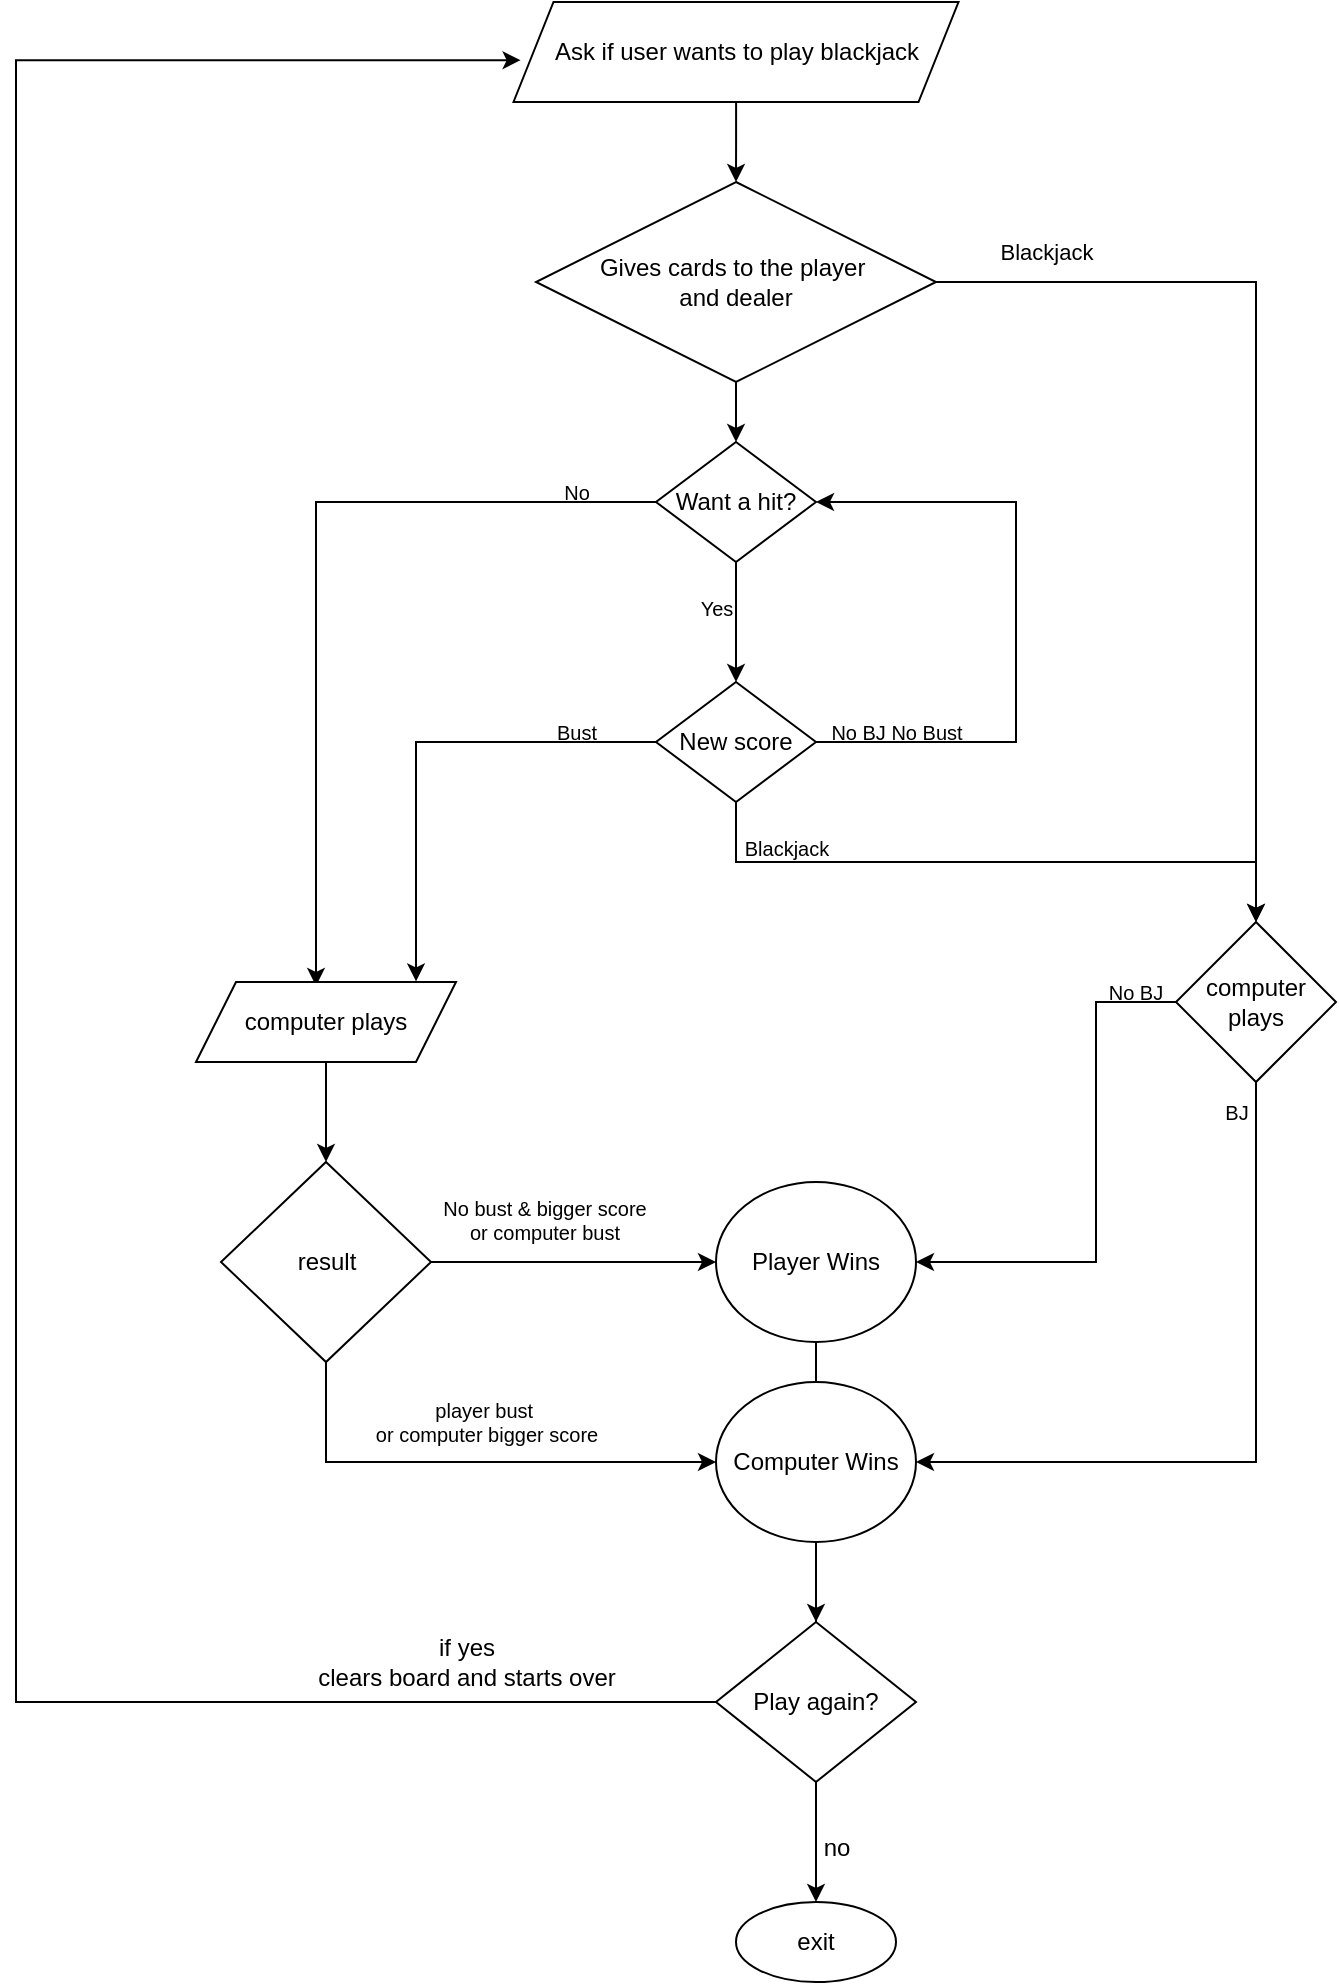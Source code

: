 <mxfile version="24.5.2" type="device">
  <diagram id="C5RBs43oDa-KdzZeNtuy" name="Page-1">
    <mxGraphModel dx="1441" dy="774" grid="1" gridSize="10" guides="1" tooltips="1" connect="1" arrows="1" fold="1" page="1" pageScale="1" pageWidth="827" pageHeight="1169" math="0" shadow="0">
      <root>
        <mxCell id="WIyWlLk6GJQsqaUBKTNV-0" />
        <mxCell id="WIyWlLk6GJQsqaUBKTNV-1" parent="WIyWlLk6GJQsqaUBKTNV-0" />
        <mxCell id="sp90wpKaiCy66JCtnqwI-14" style="edgeStyle=orthogonalEdgeStyle;rounded=0;orthogonalLoop=1;jettySize=auto;html=1;entryX=0.5;entryY=0;entryDx=0;entryDy=0;" edge="1" parent="WIyWlLk6GJQsqaUBKTNV-1" source="sp90wpKaiCy66JCtnqwI-7" target="sp90wpKaiCy66JCtnqwI-13">
          <mxGeometry relative="1" as="geometry" />
        </mxCell>
        <mxCell id="sp90wpKaiCy66JCtnqwI-7" value="Ask if user wants to play blackjack" style="shape=parallelogram;perimeter=parallelogramPerimeter;whiteSpace=wrap;html=1;fixedSize=1;" vertex="1" parent="WIyWlLk6GJQsqaUBKTNV-1">
          <mxGeometry x="318.75" y="90" width="222.5" height="50" as="geometry" />
        </mxCell>
        <mxCell id="sp90wpKaiCy66JCtnqwI-15" style="edgeStyle=orthogonalEdgeStyle;rounded=0;orthogonalLoop=1;jettySize=auto;html=1;entryX=0.5;entryY=0;entryDx=0;entryDy=0;" edge="1" parent="WIyWlLk6GJQsqaUBKTNV-1" source="sp90wpKaiCy66JCtnqwI-13" target="sp90wpKaiCy66JCtnqwI-66">
          <mxGeometry relative="1" as="geometry">
            <mxPoint x="690" y="490" as="targetPoint" />
            <Array as="points">
              <mxPoint x="690" y="230" />
            </Array>
          </mxGeometry>
        </mxCell>
        <mxCell id="sp90wpKaiCy66JCtnqwI-19" style="edgeStyle=orthogonalEdgeStyle;rounded=0;orthogonalLoop=1;jettySize=auto;html=1;entryX=0.5;entryY=0;entryDx=0;entryDy=0;" edge="1" parent="WIyWlLk6GJQsqaUBKTNV-1" source="sp90wpKaiCy66JCtnqwI-13" target="sp90wpKaiCy66JCtnqwI-26">
          <mxGeometry relative="1" as="geometry">
            <mxPoint x="430.04" y="318.68" as="targetPoint" />
            <Array as="points" />
          </mxGeometry>
        </mxCell>
        <mxCell id="sp90wpKaiCy66JCtnqwI-13" value="Gives cards to the player&amp;nbsp;&lt;div&gt;and dealer&lt;/div&gt;" style="rhombus;whiteSpace=wrap;html=1;" vertex="1" parent="WIyWlLk6GJQsqaUBKTNV-1">
          <mxGeometry x="330" y="180" width="200" height="100" as="geometry" />
        </mxCell>
        <mxCell id="sp90wpKaiCy66JCtnqwI-16" value="Blackjack" style="text;html=1;align=center;verticalAlign=middle;resizable=0;points=[];autosize=1;strokeColor=none;fillColor=none;fontSize=11;" vertex="1" parent="WIyWlLk6GJQsqaUBKTNV-1">
          <mxGeometry x="550" y="200" width="70" height="30" as="geometry" />
        </mxCell>
        <mxCell id="sp90wpKaiCy66JCtnqwI-31" style="edgeStyle=orthogonalEdgeStyle;rounded=0;orthogonalLoop=1;jettySize=auto;html=1;entryX=0.456;entryY=0.039;entryDx=0;entryDy=0;entryPerimeter=0;" edge="1" parent="WIyWlLk6GJQsqaUBKTNV-1" source="sp90wpKaiCy66JCtnqwI-26" target="sp90wpKaiCy66JCtnqwI-75">
          <mxGeometry relative="1" as="geometry">
            <mxPoint x="270" y="580" as="targetPoint" />
            <Array as="points">
              <mxPoint x="220" y="340" />
              <mxPoint x="220" y="582" />
              <mxPoint x="219" y="582" />
            </Array>
          </mxGeometry>
        </mxCell>
        <mxCell id="sp90wpKaiCy66JCtnqwI-32" style="edgeStyle=orthogonalEdgeStyle;rounded=0;orthogonalLoop=1;jettySize=auto;html=1;entryX=0.5;entryY=0;entryDx=0;entryDy=0;" edge="1" parent="WIyWlLk6GJQsqaUBKTNV-1" source="sp90wpKaiCy66JCtnqwI-26" target="sp90wpKaiCy66JCtnqwI-58">
          <mxGeometry relative="1" as="geometry">
            <mxPoint x="430" y="420" as="targetPoint" />
            <Array as="points" />
          </mxGeometry>
        </mxCell>
        <mxCell id="sp90wpKaiCy66JCtnqwI-26" value="Want a hit?" style="rhombus;whiteSpace=wrap;html=1;fontSize=12;align=center;" vertex="1" parent="WIyWlLk6GJQsqaUBKTNV-1">
          <mxGeometry x="390" y="310" width="80" height="60" as="geometry" />
        </mxCell>
        <mxCell id="sp90wpKaiCy66JCtnqwI-28" value="No" style="text;html=1;align=center;verticalAlign=middle;resizable=0;points=[];autosize=1;strokeColor=none;fillColor=none;fontSize=10;" vertex="1" parent="WIyWlLk6GJQsqaUBKTNV-1">
          <mxGeometry x="330" y="320" width="40" height="30" as="geometry" />
        </mxCell>
        <mxCell id="sp90wpKaiCy66JCtnqwI-33" value="Yes" style="text;html=1;align=center;verticalAlign=middle;resizable=0;points=[];autosize=1;strokeColor=none;fillColor=none;fontSize=10;" vertex="1" parent="WIyWlLk6GJQsqaUBKTNV-1">
          <mxGeometry x="400" y="378" width="40" height="30" as="geometry" />
        </mxCell>
        <mxCell id="sp90wpKaiCy66JCtnqwI-60" style="edgeStyle=orthogonalEdgeStyle;rounded=0;orthogonalLoop=1;jettySize=auto;html=1;entryX=0.843;entryY=-0.007;entryDx=0;entryDy=0;entryPerimeter=0;" edge="1" parent="WIyWlLk6GJQsqaUBKTNV-1" source="sp90wpKaiCy66JCtnqwI-58" target="sp90wpKaiCy66JCtnqwI-75">
          <mxGeometry relative="1" as="geometry">
            <mxPoint x="320" y="580" as="targetPoint" />
            <Array as="points">
              <mxPoint x="270" y="460" />
              <mxPoint x="270" y="580" />
            </Array>
          </mxGeometry>
        </mxCell>
        <mxCell id="sp90wpKaiCy66JCtnqwI-61" style="edgeStyle=orthogonalEdgeStyle;rounded=0;orthogonalLoop=1;jettySize=auto;html=1;entryX=1;entryY=0.5;entryDx=0;entryDy=0;" edge="1" parent="WIyWlLk6GJQsqaUBKTNV-1" source="sp90wpKaiCy66JCtnqwI-58" target="sp90wpKaiCy66JCtnqwI-26">
          <mxGeometry relative="1" as="geometry">
            <Array as="points">
              <mxPoint x="570" y="460" />
              <mxPoint x="570" y="340" />
            </Array>
          </mxGeometry>
        </mxCell>
        <mxCell id="sp90wpKaiCy66JCtnqwI-63" style="edgeStyle=orthogonalEdgeStyle;rounded=0;orthogonalLoop=1;jettySize=auto;html=1;exitX=0.5;exitY=1;exitDx=0;exitDy=0;entryX=0.5;entryY=0;entryDx=0;entryDy=0;" edge="1" parent="WIyWlLk6GJQsqaUBKTNV-1" target="sp90wpKaiCy66JCtnqwI-66">
          <mxGeometry relative="1" as="geometry">
            <mxPoint x="690" y="540" as="targetPoint" />
            <mxPoint x="430" y="470" as="sourcePoint" />
            <Array as="points">
              <mxPoint x="430" y="520" />
              <mxPoint x="690" y="520" />
            </Array>
          </mxGeometry>
        </mxCell>
        <mxCell id="sp90wpKaiCy66JCtnqwI-58" value="New score" style="rhombus;whiteSpace=wrap;html=1;" vertex="1" parent="WIyWlLk6GJQsqaUBKTNV-1">
          <mxGeometry x="390" y="430" width="80" height="60" as="geometry" />
        </mxCell>
        <mxCell id="sp90wpKaiCy66JCtnqwI-62" value="No BJ No&amp;nbsp;&lt;span style=&quot;background-color: initial;&quot;&gt;Bust&lt;/span&gt;" style="text;html=1;align=center;verticalAlign=middle;resizable=0;points=[];autosize=1;strokeColor=none;fillColor=none;fontSize=10;" vertex="1" parent="WIyWlLk6GJQsqaUBKTNV-1">
          <mxGeometry x="465" y="440" width="90" height="30" as="geometry" />
        </mxCell>
        <mxCell id="sp90wpKaiCy66JCtnqwI-64" value="&lt;font style=&quot;font-size: 10px;&quot;&gt;Blackjack&lt;/font&gt;" style="text;html=1;align=center;verticalAlign=middle;resizable=0;points=[];autosize=1;strokeColor=none;fillColor=none;" vertex="1" parent="WIyWlLk6GJQsqaUBKTNV-1">
          <mxGeometry x="420" y="498" width="70" height="30" as="geometry" />
        </mxCell>
        <mxCell id="sp90wpKaiCy66JCtnqwI-65" value="&lt;font style=&quot;font-size: 10px;&quot;&gt;Bust&lt;/font&gt;" style="text;html=1;align=center;verticalAlign=middle;resizable=0;points=[];autosize=1;strokeColor=none;fillColor=none;fontSize=10;" vertex="1" parent="WIyWlLk6GJQsqaUBKTNV-1">
          <mxGeometry x="330" y="440" width="40" height="30" as="geometry" />
        </mxCell>
        <mxCell id="sp90wpKaiCy66JCtnqwI-68" style="edgeStyle=orthogonalEdgeStyle;rounded=0;orthogonalLoop=1;jettySize=auto;html=1;entryX=1;entryY=0.5;entryDx=0;entryDy=0;" edge="1" parent="WIyWlLk6GJQsqaUBKTNV-1" source="sp90wpKaiCy66JCtnqwI-66" target="sp90wpKaiCy66JCtnqwI-72">
          <mxGeometry relative="1" as="geometry">
            <mxPoint x="610" y="700" as="targetPoint" />
            <Array as="points">
              <mxPoint x="610" y="590" />
              <mxPoint x="610" y="720" />
            </Array>
          </mxGeometry>
        </mxCell>
        <mxCell id="sp90wpKaiCy66JCtnqwI-69" style="edgeStyle=orthogonalEdgeStyle;rounded=0;orthogonalLoop=1;jettySize=auto;html=1;entryX=1;entryY=0.5;entryDx=0;entryDy=0;exitX=0.5;exitY=1;exitDx=0;exitDy=0;" edge="1" parent="WIyWlLk6GJQsqaUBKTNV-1" source="sp90wpKaiCy66JCtnqwI-66" target="sp90wpKaiCy66JCtnqwI-73">
          <mxGeometry relative="1" as="geometry">
            <mxPoint x="770" y="700" as="targetPoint" />
            <Array as="points">
              <mxPoint x="690" y="820" />
            </Array>
          </mxGeometry>
        </mxCell>
        <mxCell id="sp90wpKaiCy66JCtnqwI-66" value="computer plays" style="rhombus;whiteSpace=wrap;html=1;" vertex="1" parent="WIyWlLk6GJQsqaUBKTNV-1">
          <mxGeometry x="650" y="550" width="80" height="80" as="geometry" />
        </mxCell>
        <mxCell id="sp90wpKaiCy66JCtnqwI-70" value="No BJ" style="text;html=1;align=center;verticalAlign=middle;whiteSpace=wrap;rounded=0;fontSize=10;" vertex="1" parent="WIyWlLk6GJQsqaUBKTNV-1">
          <mxGeometry x="600" y="570" width="60" height="30" as="geometry" />
        </mxCell>
        <mxCell id="sp90wpKaiCy66JCtnqwI-71" value="BJ" style="text;html=1;align=center;verticalAlign=middle;resizable=0;points=[];autosize=1;strokeColor=none;fillColor=none;fontSize=10;" vertex="1" parent="WIyWlLk6GJQsqaUBKTNV-1">
          <mxGeometry x="660" y="630" width="40" height="30" as="geometry" />
        </mxCell>
        <mxCell id="sp90wpKaiCy66JCtnqwI-83" style="edgeStyle=orthogonalEdgeStyle;rounded=0;orthogonalLoop=1;jettySize=auto;html=1;entryX=0.016;entryY=0.582;entryDx=0;entryDy=0;entryPerimeter=0;" edge="1" parent="WIyWlLk6GJQsqaUBKTNV-1" source="sp90wpKaiCy66JCtnqwI-72" target="sp90wpKaiCy66JCtnqwI-7">
          <mxGeometry relative="1" as="geometry">
            <mxPoint x="70" y="120" as="targetPoint" />
            <Array as="points">
              <mxPoint x="470" y="940" />
              <mxPoint x="70" y="940" />
              <mxPoint x="70" y="119" />
            </Array>
          </mxGeometry>
        </mxCell>
        <mxCell id="sp90wpKaiCy66JCtnqwI-72" value="Player Wins" style="ellipse;whiteSpace=wrap;html=1;" vertex="1" parent="WIyWlLk6GJQsqaUBKTNV-1">
          <mxGeometry x="420" y="680" width="100" height="80" as="geometry" />
        </mxCell>
        <mxCell id="sp90wpKaiCy66JCtnqwI-86" style="edgeStyle=orthogonalEdgeStyle;rounded=0;orthogonalLoop=1;jettySize=auto;html=1;" edge="1" parent="WIyWlLk6GJQsqaUBKTNV-1" source="sp90wpKaiCy66JCtnqwI-73">
          <mxGeometry relative="1" as="geometry">
            <mxPoint x="470" y="900" as="targetPoint" />
          </mxGeometry>
        </mxCell>
        <mxCell id="sp90wpKaiCy66JCtnqwI-73" value="Computer Wins" style="ellipse;whiteSpace=wrap;html=1;" vertex="1" parent="WIyWlLk6GJQsqaUBKTNV-1">
          <mxGeometry x="420" y="780" width="100" height="80" as="geometry" />
        </mxCell>
        <mxCell id="sp90wpKaiCy66JCtnqwI-77" style="edgeStyle=orthogonalEdgeStyle;rounded=0;orthogonalLoop=1;jettySize=auto;html=1;entryX=0.5;entryY=0;entryDx=0;entryDy=0;" edge="1" parent="WIyWlLk6GJQsqaUBKTNV-1" source="sp90wpKaiCy66JCtnqwI-75" target="sp90wpKaiCy66JCtnqwI-76">
          <mxGeometry relative="1" as="geometry" />
        </mxCell>
        <mxCell id="sp90wpKaiCy66JCtnqwI-75" value="computer plays" style="shape=parallelogram;perimeter=parallelogramPerimeter;whiteSpace=wrap;html=1;fixedSize=1;" vertex="1" parent="WIyWlLk6GJQsqaUBKTNV-1">
          <mxGeometry x="160" y="580" width="130" height="40" as="geometry" />
        </mxCell>
        <mxCell id="sp90wpKaiCy66JCtnqwI-78" style="edgeStyle=orthogonalEdgeStyle;rounded=0;orthogonalLoop=1;jettySize=auto;html=1;entryX=0;entryY=0.5;entryDx=0;entryDy=0;" edge="1" parent="WIyWlLk6GJQsqaUBKTNV-1" source="sp90wpKaiCy66JCtnqwI-76" target="sp90wpKaiCy66JCtnqwI-72">
          <mxGeometry relative="1" as="geometry">
            <Array as="points">
              <mxPoint x="310" y="720" />
              <mxPoint x="310" y="720" />
            </Array>
          </mxGeometry>
        </mxCell>
        <mxCell id="sp90wpKaiCy66JCtnqwI-79" style="edgeStyle=orthogonalEdgeStyle;rounded=0;orthogonalLoop=1;jettySize=auto;html=1;entryX=0;entryY=0.5;entryDx=0;entryDy=0;" edge="1" parent="WIyWlLk6GJQsqaUBKTNV-1" source="sp90wpKaiCy66JCtnqwI-76" target="sp90wpKaiCy66JCtnqwI-73">
          <mxGeometry relative="1" as="geometry">
            <Array as="points">
              <mxPoint x="225" y="820" />
            </Array>
          </mxGeometry>
        </mxCell>
        <mxCell id="sp90wpKaiCy66JCtnqwI-76" value="result" style="rhombus;whiteSpace=wrap;html=1;" vertex="1" parent="WIyWlLk6GJQsqaUBKTNV-1">
          <mxGeometry x="172.5" y="670" width="105" height="100" as="geometry" />
        </mxCell>
        <mxCell id="sp90wpKaiCy66JCtnqwI-80" value="No bust &amp;amp; bigger score&lt;div style=&quot;font-size: 10px;&quot;&gt;or computer bust&lt;/div&gt;&lt;div style=&quot;font-size: 10px;&quot;&gt;&lt;div style=&quot;font-size: 10px;&quot;&gt;&lt;br style=&quot;font-size: 10px;&quot;&gt;&lt;/div&gt;&lt;/div&gt;" style="text;html=1;align=center;verticalAlign=middle;whiteSpace=wrap;rounded=0;fontSize=10;" vertex="1" parent="WIyWlLk6GJQsqaUBKTNV-1">
          <mxGeometry x="277.5" y="690" width="112.5" height="30" as="geometry" />
        </mxCell>
        <mxCell id="sp90wpKaiCy66JCtnqwI-81" value="player bust&amp;nbsp;&lt;div style=&quot;font-size: 10px;&quot;&gt;or computer bigger score&lt;/div&gt;" style="text;html=1;align=center;verticalAlign=middle;resizable=0;points=[];autosize=1;strokeColor=none;fillColor=none;fontSize=10;" vertex="1" parent="WIyWlLk6GJQsqaUBKTNV-1">
          <mxGeometry x="240" y="780" width="130" height="40" as="geometry" />
        </mxCell>
        <mxCell id="sp90wpKaiCy66JCtnqwI-84" value="if yes&lt;div&gt;clears board and starts over&lt;/div&gt;" style="text;html=1;align=center;verticalAlign=middle;resizable=0;points=[];autosize=1;strokeColor=none;fillColor=none;" vertex="1" parent="WIyWlLk6GJQsqaUBKTNV-1">
          <mxGeometry x="210" y="900" width="170" height="40" as="geometry" />
        </mxCell>
        <mxCell id="sp90wpKaiCy66JCtnqwI-87" style="edgeStyle=orthogonalEdgeStyle;rounded=0;orthogonalLoop=1;jettySize=auto;html=1;" edge="1" parent="WIyWlLk6GJQsqaUBKTNV-1" source="sp90wpKaiCy66JCtnqwI-85">
          <mxGeometry relative="1" as="geometry">
            <mxPoint x="470" y="1040" as="targetPoint" />
          </mxGeometry>
        </mxCell>
        <mxCell id="sp90wpKaiCy66JCtnqwI-85" value="Play again?" style="rhombus;whiteSpace=wrap;html=1;" vertex="1" parent="WIyWlLk6GJQsqaUBKTNV-1">
          <mxGeometry x="420" y="900" width="100" height="80" as="geometry" />
        </mxCell>
        <mxCell id="sp90wpKaiCy66JCtnqwI-88" value="no" style="text;html=1;align=center;verticalAlign=middle;resizable=0;points=[];autosize=1;strokeColor=none;fillColor=none;" vertex="1" parent="WIyWlLk6GJQsqaUBKTNV-1">
          <mxGeometry x="460" y="998" width="40" height="30" as="geometry" />
        </mxCell>
        <mxCell id="sp90wpKaiCy66JCtnqwI-89" value="exit" style="ellipse;whiteSpace=wrap;html=1;" vertex="1" parent="WIyWlLk6GJQsqaUBKTNV-1">
          <mxGeometry x="430" y="1040" width="80" height="40" as="geometry" />
        </mxCell>
      </root>
    </mxGraphModel>
  </diagram>
</mxfile>
